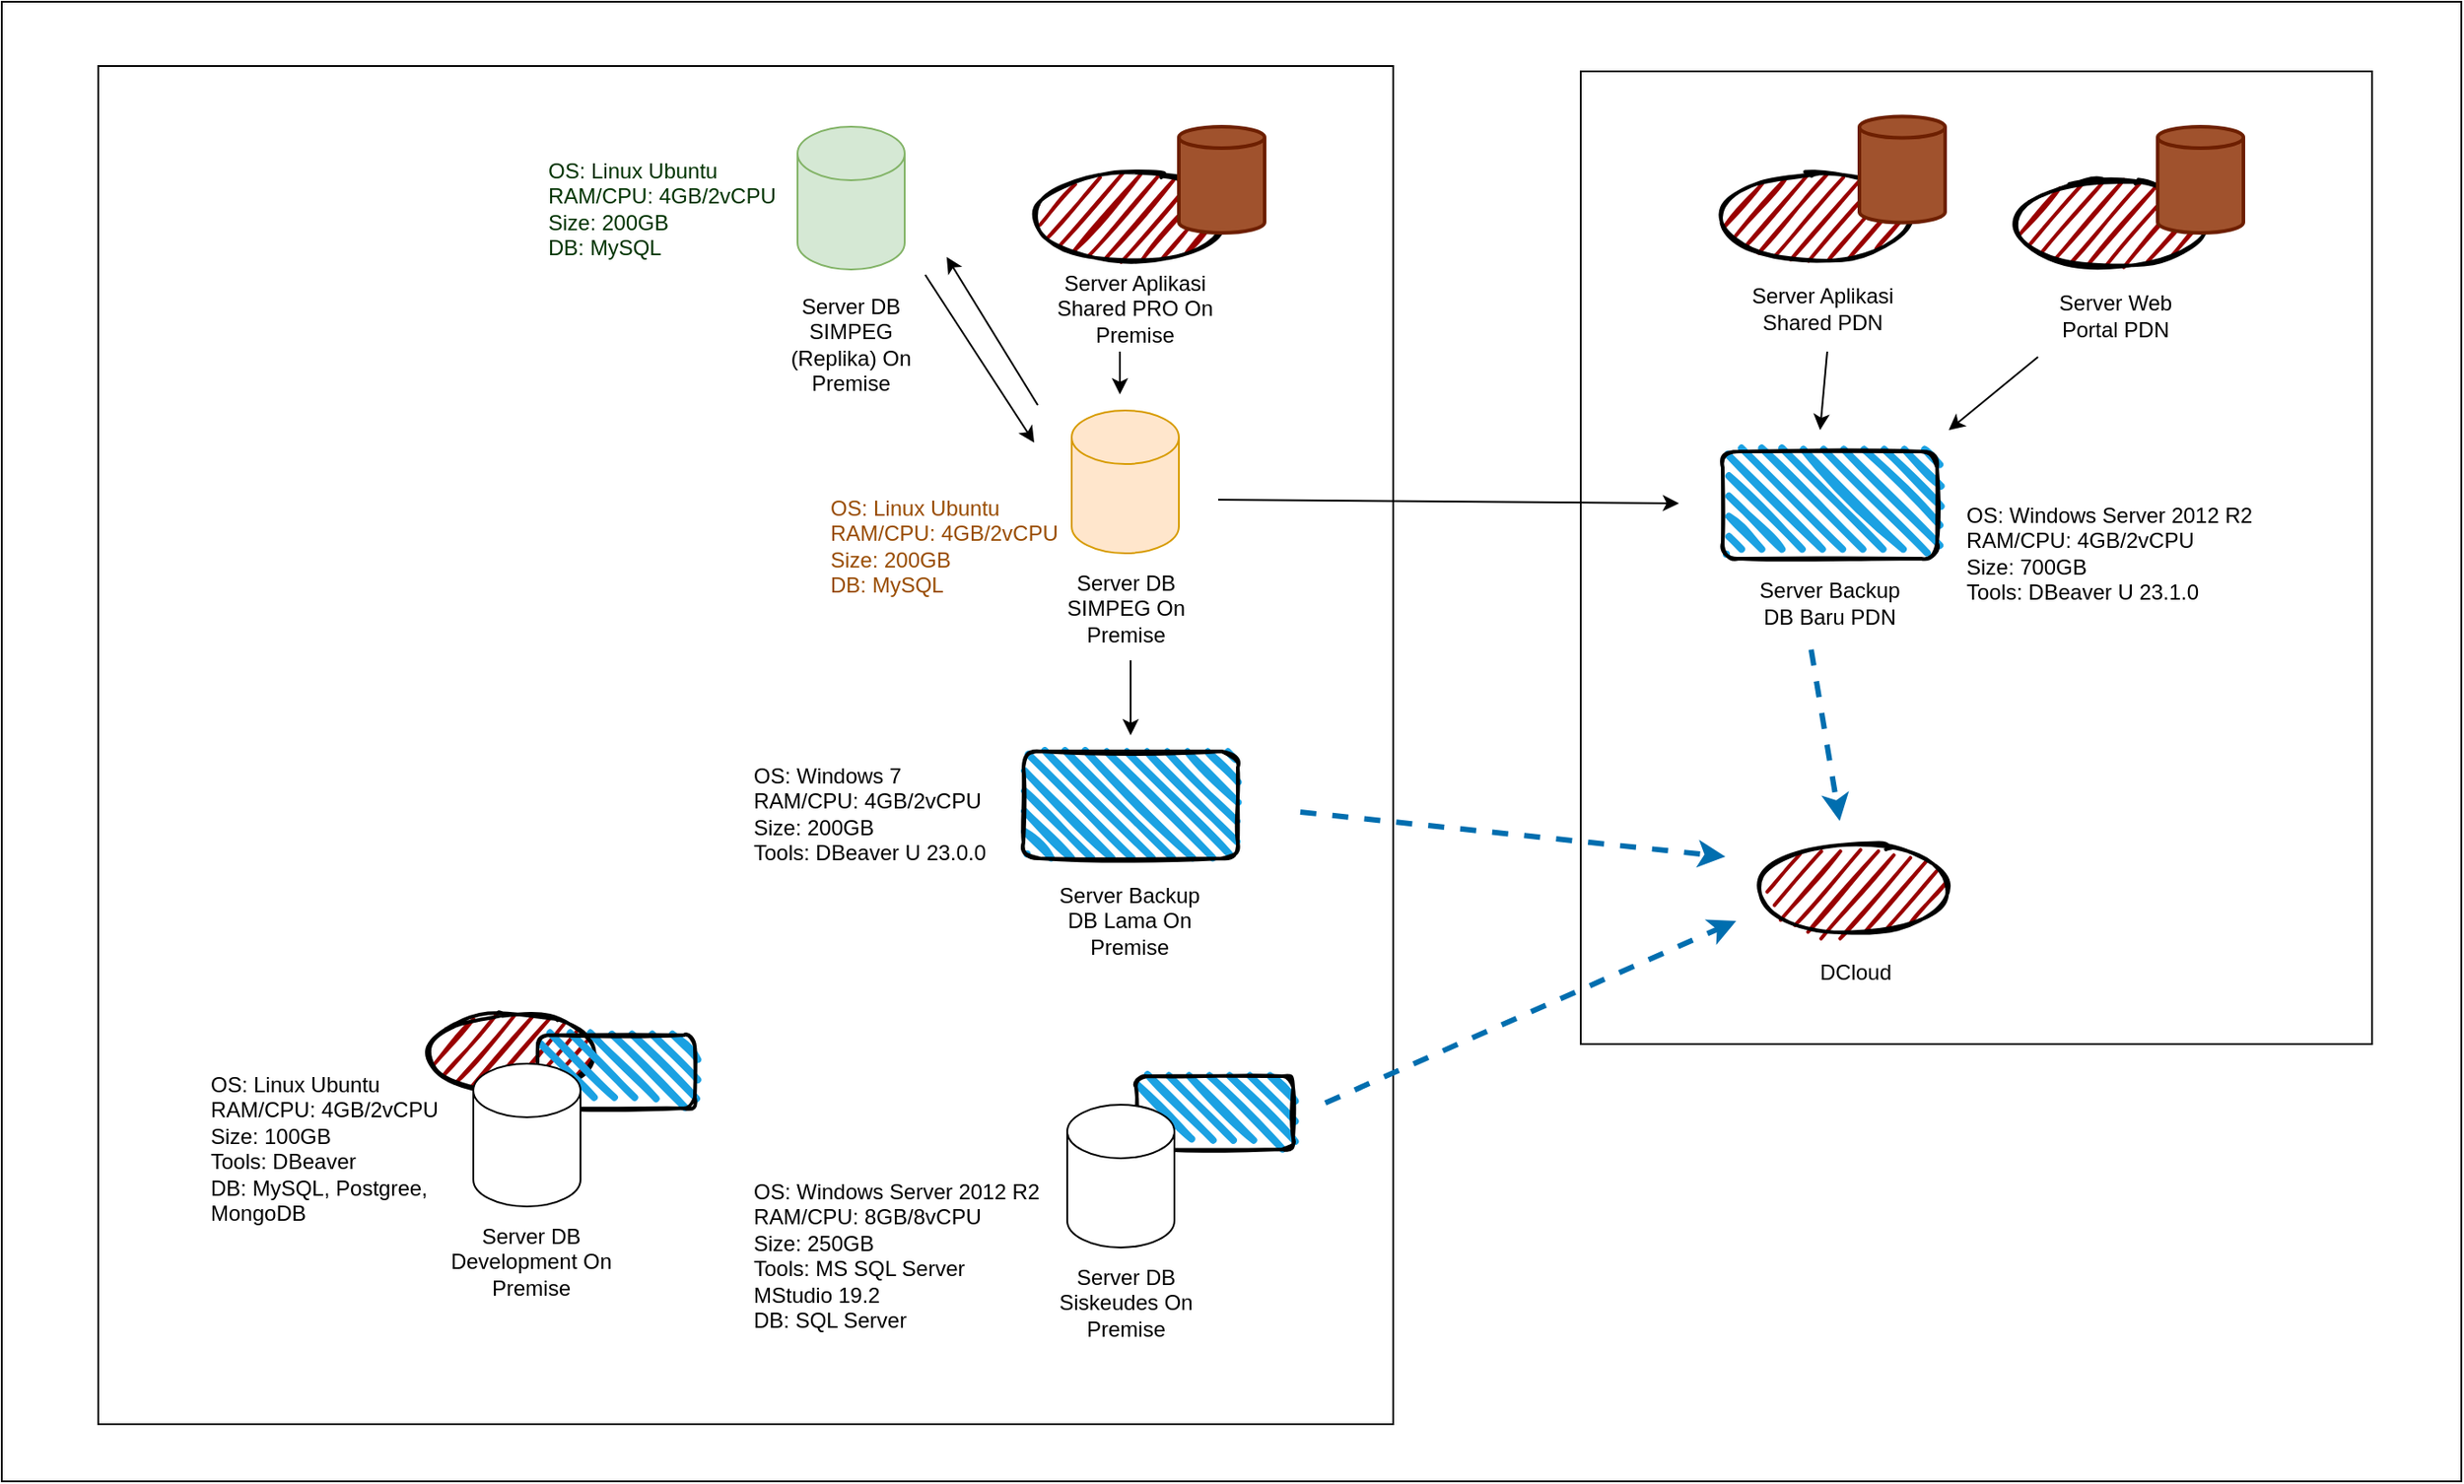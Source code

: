 <mxfile border="50" scale="3" compressed="false" locked="false" version="24.8.3">
  <diagram name="Blank" id="YmL12bMKpDGza6XwsDPr">
    <mxGraphModel dx="2857" dy="992" grid="0" gridSize="10" guides="1" tooltips="1" connect="1" arrows="1" fold="1" page="0" pageScale="1" pageWidth="827" pageHeight="1169" background="none" math="1" shadow="0">
      <root>
        <mxCell id="X5NqExCQtvZxIxQ7pmgY-0" />
        <mxCell id="1" parent="X5NqExCQtvZxIxQ7pmgY-0" />
        <mxCell id="OPVWLIpL3ypl_xMwNCoC-67" value="" style="rounded=0;whiteSpace=wrap;html=1;fillColor=none;" vertex="1" parent="1">
          <mxGeometry x="-1468" y="-133" width="1377" height="829" as="geometry" />
        </mxCell>
        <mxCell id="OPVWLIpL3ypl_xMwNCoC-65" value="" style="rounded=0;whiteSpace=wrap;html=1;fillColor=none;" vertex="1" parent="1">
          <mxGeometry x="-584" y="-94" width="443" height="545" as="geometry" />
        </mxCell>
        <mxCell id="OPVWLIpL3ypl_xMwNCoC-64" value="" style="rounded=0;whiteSpace=wrap;html=1;fillColor=none;" vertex="1" parent="1">
          <mxGeometry x="-1414" y="-97" width="725" height="761" as="geometry" />
        </mxCell>
        <mxCell id="OPVWLIpL3ypl_xMwNCoC-47" value="" style="ellipse;whiteSpace=wrap;html=1;strokeWidth=2;fillWeight=2;hachureGap=8;fillColor=#990000;fillStyle=dots;sketch=1;" vertex="1" parent="1">
          <mxGeometry x="-1228" y="434" width="91" height="44" as="geometry" />
        </mxCell>
        <mxCell id="OPVWLIpL3ypl_xMwNCoC-37" value="" style="rounded=1;whiteSpace=wrap;html=1;strokeWidth=2;fillWeight=4;hachureGap=8;hachureAngle=45;fillColor=#1ba1e2;sketch=1;" vertex="1" parent="1">
          <mxGeometry x="-833" y="469" width="88" height="41" as="geometry" />
        </mxCell>
        <mxCell id="OPVWLIpL3ypl_xMwNCoC-5" value="&lt;div&gt;Server Backup DB Lama On Premise&lt;/div&gt;" style="text;html=1;align=center;verticalAlign=middle;whiteSpace=wrap;rounded=0;" vertex="1" parent="1">
          <mxGeometry x="-885" y="367" width="97" height="30" as="geometry" />
        </mxCell>
        <mxCell id="OPVWLIpL3ypl_xMwNCoC-7" value="DCloud" style="text;html=1;align=center;verticalAlign=middle;whiteSpace=wrap;rounded=0;" vertex="1" parent="1">
          <mxGeometry x="-460.5" y="396" width="60" height="30" as="geometry" />
        </mxCell>
        <mxCell id="OPVWLIpL3ypl_xMwNCoC-9" value="Server Backup DB Baru PDN" style="text;html=1;align=center;verticalAlign=middle;whiteSpace=wrap;rounded=0;" vertex="1" parent="1">
          <mxGeometry x="-493" y="189" width="97" height="30" as="geometry" />
        </mxCell>
        <mxCell id="OPVWLIpL3ypl_xMwNCoC-10" value="" style="shape=cylinder3;whiteSpace=wrap;html=1;boundedLbl=1;backgroundOutline=1;size=15;" vertex="1" parent="1">
          <mxGeometry x="-871.5" y="485" width="60" height="80" as="geometry" />
        </mxCell>
        <mxCell id="OPVWLIpL3ypl_xMwNCoC-11" value="Server DB Siskeudes On Premise" style="text;html=1;align=center;verticalAlign=middle;whiteSpace=wrap;rounded=0;" vertex="1" parent="1">
          <mxGeometry x="-887.5" y="581" width="97" height="30" as="geometry" />
        </mxCell>
        <mxCell id="OPVWLIpL3ypl_xMwNCoC-12" value="&lt;div&gt;OS: Windows 7&lt;br&gt;&lt;/div&gt;&lt;div&gt;RAM/CPU: 4GB/2vCPU&lt;br&gt;&lt;/div&gt;&lt;div&gt;Size: 200GB&lt;br&gt;&lt;/div&gt;&lt;div&gt;Tools: DBeaver U 23.0.0&lt;br&gt;&lt;/div&gt;" style="text;html=1;whiteSpace=wrap;overflow=hidden;rounded=0;" vertex="1" parent="1">
          <mxGeometry x="-1049" y="287" width="166" height="76" as="geometry" />
        </mxCell>
        <mxCell id="OPVWLIpL3ypl_xMwNCoC-13" value="&lt;div&gt;OS: Windows Server 2012 R2&lt;/div&gt;&lt;div&gt;RAM/CPU: 8GB/8vCPU&lt;/div&gt;&lt;div&gt;Size: 250GB&lt;br&gt;&lt;/div&gt;&lt;div&gt;Tools: MS SQL Server MStudio 19.2&lt;/div&gt;&lt;div&gt;DB: SQL Server&lt;br&gt;&lt;/div&gt;" style="text;html=1;whiteSpace=wrap;overflow=hidden;rounded=0;" vertex="1" parent="1">
          <mxGeometry x="-1049" y="520" width="166" height="100" as="geometry" />
        </mxCell>
        <mxCell id="OPVWLIpL3ypl_xMwNCoC-14" value="&lt;div&gt;OS: Windows Server 2012 R2&lt;br&gt;&lt;/div&gt;&lt;div&gt;RAM/CPU: 4GB/2vCPU&lt;br&gt;&lt;/div&gt;&lt;div&gt;Size: 700GB&lt;br&gt;&lt;/div&gt;&lt;div&gt;Tools: DBeaver U 23.1.0&lt;br&gt;&lt;/div&gt;" style="text;html=1;whiteSpace=wrap;overflow=hidden;rounded=0;" vertex="1" parent="1">
          <mxGeometry x="-370.5" y="140.5" width="166" height="76" as="geometry" />
        </mxCell>
        <mxCell id="OPVWLIpL3ypl_xMwNCoC-15" value="" style="shape=cylinder3;whiteSpace=wrap;html=1;boundedLbl=1;backgroundOutline=1;size=15;fillColor=#ffe6cc;strokeColor=#d79b00;" vertex="1" parent="1">
          <mxGeometry x="-869" y="96" width="60" height="80" as="geometry" />
        </mxCell>
        <mxCell id="OPVWLIpL3ypl_xMwNCoC-16" value="Server DB SIMPEG On Premise" style="text;html=1;align=center;verticalAlign=middle;whiteSpace=wrap;rounded=0;" vertex="1" parent="1">
          <mxGeometry x="-887.5" y="192" width="97" height="30" as="geometry" />
        </mxCell>
        <mxCell id="OPVWLIpL3ypl_xMwNCoC-17" value="&lt;div&gt;OS: Linux Ubuntu&lt;br&gt;&lt;/div&gt;&lt;div&gt;RAM/CPU: 4GB/2vCPU&lt;br&gt;&lt;/div&gt;&lt;div&gt;Size: 200GB&lt;br&gt;&lt;/div&gt;&lt;div&gt;DB: MySQL&lt;br&gt;&lt;/div&gt;" style="text;html=1;whiteSpace=wrap;overflow=hidden;rounded=0;fontColor=#994C00;" vertex="1" parent="1">
          <mxGeometry x="-1006" y="137" width="166" height="76" as="geometry" />
        </mxCell>
        <mxCell id="OPVWLIpL3ypl_xMwNCoC-27" value="" style="rounded=1;whiteSpace=wrap;html=1;strokeWidth=2;fillWeight=4;hachureGap=8;hachureAngle=45;fillColor=#1ba1e2;sketch=1;" vertex="1" parent="1">
          <mxGeometry x="-896" y="287" width="120" height="60" as="geometry" />
        </mxCell>
        <mxCell id="OPVWLIpL3ypl_xMwNCoC-28" value="" style="rounded=1;whiteSpace=wrap;html=1;strokeWidth=2;fillWeight=4;hachureGap=8;hachureAngle=45;fillColor=#1ba1e2;sketch=1;" vertex="1" parent="1">
          <mxGeometry x="-504.5" y="119" width="120" height="60" as="geometry" />
        </mxCell>
        <mxCell id="OPVWLIpL3ypl_xMwNCoC-29" value="" style="rounded=1;whiteSpace=wrap;html=1;strokeWidth=2;fillWeight=4;hachureGap=8;hachureAngle=45;fillColor=#1ba1e2;sketch=1;" vertex="1" parent="1">
          <mxGeometry x="-1168" y="446" width="88" height="41" as="geometry" />
        </mxCell>
        <mxCell id="OPVWLIpL3ypl_xMwNCoC-30" value="" style="ellipse;whiteSpace=wrap;html=1;strokeWidth=2;fillWeight=2;hachureGap=8;fillColor=#990000;fillStyle=dots;sketch=1;" vertex="1" parent="1">
          <mxGeometry x="-483" y="338" width="103" height="51" as="geometry" />
        </mxCell>
        <mxCell id="OPVWLIpL3ypl_xMwNCoC-31" value="" style="endArrow=classic;html=1;rounded=0;dashed=1;strokeWidth=3;fillColor=#1ba1e2;strokeColor=#006EAF;" edge="1" parent="1">
          <mxGeometry width="50" height="50" relative="1" as="geometry">
            <mxPoint x="-741" y="321" as="sourcePoint" />
            <mxPoint x="-503" y="346" as="targetPoint" />
          </mxGeometry>
        </mxCell>
        <mxCell id="OPVWLIpL3ypl_xMwNCoC-32" value="" style="endArrow=classic;html=1;rounded=0;dashed=1;strokeWidth=3;fillColor=#1ba1e2;strokeColor=#006EAF;" edge="1" parent="1">
          <mxGeometry width="50" height="50" relative="1" as="geometry">
            <mxPoint x="-727" y="484" as="sourcePoint" />
            <mxPoint x="-497" y="382" as="targetPoint" />
          </mxGeometry>
        </mxCell>
        <mxCell id="OPVWLIpL3ypl_xMwNCoC-34" value="" style="shape=cylinder3;whiteSpace=wrap;html=1;boundedLbl=1;backgroundOutline=1;size=15;" vertex="1" parent="1">
          <mxGeometry x="-1204" y="462" width="60" height="80" as="geometry" />
        </mxCell>
        <mxCell id="OPVWLIpL3ypl_xMwNCoC-35" value="Server DB Development On Premise" style="text;html=1;align=center;verticalAlign=middle;whiteSpace=wrap;rounded=0;" vertex="1" parent="1">
          <mxGeometry x="-1220" y="558" width="97" height="30" as="geometry" />
        </mxCell>
        <mxCell id="OPVWLIpL3ypl_xMwNCoC-36" value="&lt;div&gt;OS: Linux Ubuntu&lt;br&gt;&lt;/div&gt;&lt;div&gt;RAM/CPU: 4GB/2vCPU&lt;br&gt;&lt;/div&gt;&lt;div&gt;Size: 100GB&lt;br&gt;&lt;/div&gt;&lt;div&gt;Tools: DBeaver&lt;/div&gt;&lt;div&gt;DB: MySQL, Postgree, MongoDB&lt;br&gt;&lt;/div&gt;" style="text;html=1;whiteSpace=wrap;overflow=hidden;rounded=0;" vertex="1" parent="1">
          <mxGeometry x="-1353" y="460" width="166" height="101" as="geometry" />
        </mxCell>
        <mxCell id="OPVWLIpL3ypl_xMwNCoC-38" value="" style="endArrow=classic;html=1;rounded=0;dashed=1;strokeWidth=3;fillColor=#1ba1e2;strokeColor=#006EAF;" edge="1" parent="1">
          <mxGeometry width="50" height="50" relative="1" as="geometry">
            <mxPoint x="-455" y="230" as="sourcePoint" />
            <mxPoint x="-439" y="326" as="targetPoint" />
          </mxGeometry>
        </mxCell>
        <mxCell id="OPVWLIpL3ypl_xMwNCoC-39" value="" style="endArrow=classic;html=1;rounded=0;" edge="1" parent="1">
          <mxGeometry width="50" height="50" relative="1" as="geometry">
            <mxPoint x="-787" y="146" as="sourcePoint" />
            <mxPoint x="-529" y="148" as="targetPoint" />
          </mxGeometry>
        </mxCell>
        <mxCell id="OPVWLIpL3ypl_xMwNCoC-40" value="" style="endArrow=classic;html=1;rounded=0;" edge="1" parent="1">
          <mxGeometry width="50" height="50" relative="1" as="geometry">
            <mxPoint x="-836" y="236" as="sourcePoint" />
            <mxPoint x="-836" y="278" as="targetPoint" />
          </mxGeometry>
        </mxCell>
        <mxCell id="OPVWLIpL3ypl_xMwNCoC-41" value="" style="ellipse;whiteSpace=wrap;html=1;strokeWidth=2;fillWeight=2;hachureGap=8;fillColor=#990000;fillStyle=dots;sketch=1;" vertex="1" parent="1">
          <mxGeometry x="-503.5" y="-38" width="103" height="51" as="geometry" />
        </mxCell>
        <mxCell id="OPVWLIpL3ypl_xMwNCoC-42" value="Server Aplikasi Shared PDN" style="text;html=1;align=center;verticalAlign=middle;whiteSpace=wrap;rounded=0;" vertex="1" parent="1">
          <mxGeometry x="-497.5" y="24" width="97" height="30" as="geometry" />
        </mxCell>
        <mxCell id="OPVWLIpL3ypl_xMwNCoC-43" value="" style="ellipse;whiteSpace=wrap;html=1;strokeWidth=2;fillWeight=2;hachureGap=8;fillColor=#990000;fillStyle=dots;sketch=1;" vertex="1" parent="1">
          <mxGeometry x="-888" y="-38" width="103" height="51" as="geometry" />
        </mxCell>
        <mxCell id="OPVWLIpL3ypl_xMwNCoC-44" value="Server Aplikasi Shared PRO On Premise" style="text;html=1;align=center;verticalAlign=middle;whiteSpace=wrap;rounded=0;" vertex="1" parent="1">
          <mxGeometry x="-882" y="24" width="97" height="30" as="geometry" />
        </mxCell>
        <mxCell id="OPVWLIpL3ypl_xMwNCoC-48" value="" style="endArrow=classic;html=1;rounded=0;" edge="1" parent="1">
          <mxGeometry width="50" height="50" relative="1" as="geometry">
            <mxPoint x="-446" y="63" as="sourcePoint" />
            <mxPoint x="-450" y="107" as="targetPoint" />
          </mxGeometry>
        </mxCell>
        <mxCell id="OPVWLIpL3ypl_xMwNCoC-49" value="" style="endArrow=classic;html=1;rounded=0;" edge="1" parent="1">
          <mxGeometry width="50" height="50" relative="1" as="geometry">
            <mxPoint x="-842" y="63" as="sourcePoint" />
            <mxPoint x="-842" y="87" as="targetPoint" />
          </mxGeometry>
        </mxCell>
        <mxCell id="OPVWLIpL3ypl_xMwNCoC-50" value="" style="shape=cylinder3;whiteSpace=wrap;html=1;boundedLbl=1;backgroundOutline=1;size=15;fillColor=#d5e8d4;strokeColor=#82b366;" vertex="1" parent="1">
          <mxGeometry x="-1022.5" y="-63" width="60" height="80" as="geometry" />
        </mxCell>
        <mxCell id="OPVWLIpL3ypl_xMwNCoC-51" value="Server DB SIMPEG (Replika) On Premise" style="text;html=1;align=center;verticalAlign=middle;whiteSpace=wrap;rounded=0;" vertex="1" parent="1">
          <mxGeometry x="-1041" y="44" width="97" height="30" as="geometry" />
        </mxCell>
        <mxCell id="OPVWLIpL3ypl_xMwNCoC-52" value="" style="endArrow=classic;html=1;rounded=0;" edge="1" parent="1">
          <mxGeometry width="50" height="50" relative="1" as="geometry">
            <mxPoint x="-888" y="93" as="sourcePoint" />
            <mxPoint x="-939" y="10" as="targetPoint" />
          </mxGeometry>
        </mxCell>
        <mxCell id="OPVWLIpL3ypl_xMwNCoC-53" value="" style="endArrow=classic;html=1;rounded=0;" edge="1" parent="1">
          <mxGeometry width="50" height="50" relative="1" as="geometry">
            <mxPoint x="-951" y="20" as="sourcePoint" />
            <mxPoint x="-890" y="114" as="targetPoint" />
          </mxGeometry>
        </mxCell>
        <mxCell id="OPVWLIpL3ypl_xMwNCoC-54" value="&lt;div&gt;OS: Linux Ubuntu&lt;br&gt;&lt;/div&gt;&lt;div&gt;RAM/CPU: 4GB/2vCPU&lt;br&gt;&lt;/div&gt;&lt;div&gt;Size: 200GB&lt;br&gt;&lt;/div&gt;&lt;div&gt;DB: MySQL&lt;br&gt;&lt;/div&gt;" style="text;html=1;whiteSpace=wrap;overflow=hidden;rounded=0;fontColor=#003300;" vertex="1" parent="1">
          <mxGeometry x="-1164" y="-52" width="166" height="76" as="geometry" />
        </mxCell>
        <mxCell id="OPVWLIpL3ypl_xMwNCoC-56" value="" style="ellipse;whiteSpace=wrap;html=1;strokeWidth=2;fillWeight=2;hachureGap=8;fillColor=#990000;fillStyle=dots;sketch=1;" vertex="1" parent="1">
          <mxGeometry x="-339" y="-34" width="103" height="51" as="geometry" />
        </mxCell>
        <mxCell id="OPVWLIpL3ypl_xMwNCoC-57" value="Server Web Portal PDN" style="text;html=1;align=center;verticalAlign=middle;whiteSpace=wrap;rounded=0;" vertex="1" parent="1">
          <mxGeometry x="-333" y="28" width="97" height="30" as="geometry" />
        </mxCell>
        <mxCell id="OPVWLIpL3ypl_xMwNCoC-58" value="" style="endArrow=classic;html=1;rounded=0;" edge="1" parent="1">
          <mxGeometry width="50" height="50" relative="1" as="geometry">
            <mxPoint x="-328" y="66" as="sourcePoint" />
            <mxPoint x="-378" y="107" as="targetPoint" />
          </mxGeometry>
        </mxCell>
        <mxCell id="OPVWLIpL3ypl_xMwNCoC-59" value="" style="shape=cylinder3;whiteSpace=wrap;html=1;boundedLbl=1;backgroundOutline=1;size=6;strokeWidth=2;fillColor=#a0522d;fontColor=#ffffff;strokeColor=#6D1F00;" vertex="1" parent="1">
          <mxGeometry x="-809" y="-63" width="48" height="59.5" as="geometry" />
        </mxCell>
        <mxCell id="OPVWLIpL3ypl_xMwNCoC-60" value="" style="shape=cylinder3;whiteSpace=wrap;html=1;boundedLbl=1;backgroundOutline=1;size=6;strokeWidth=2;fillColor=#a0522d;fontColor=#ffffff;strokeColor=#6D1F00;" vertex="1" parent="1">
          <mxGeometry x="-428" y="-68.75" width="48" height="59.5" as="geometry" />
        </mxCell>
        <mxCell id="OPVWLIpL3ypl_xMwNCoC-61" value="" style="shape=cylinder3;whiteSpace=wrap;html=1;boundedLbl=1;backgroundOutline=1;size=6;strokeWidth=2;fillColor=#a0522d;fontColor=#ffffff;strokeColor=#6D1F00;" vertex="1" parent="1">
          <mxGeometry x="-261" y="-63" width="48" height="59.5" as="geometry" />
        </mxCell>
      </root>
    </mxGraphModel>
  </diagram>
</mxfile>
